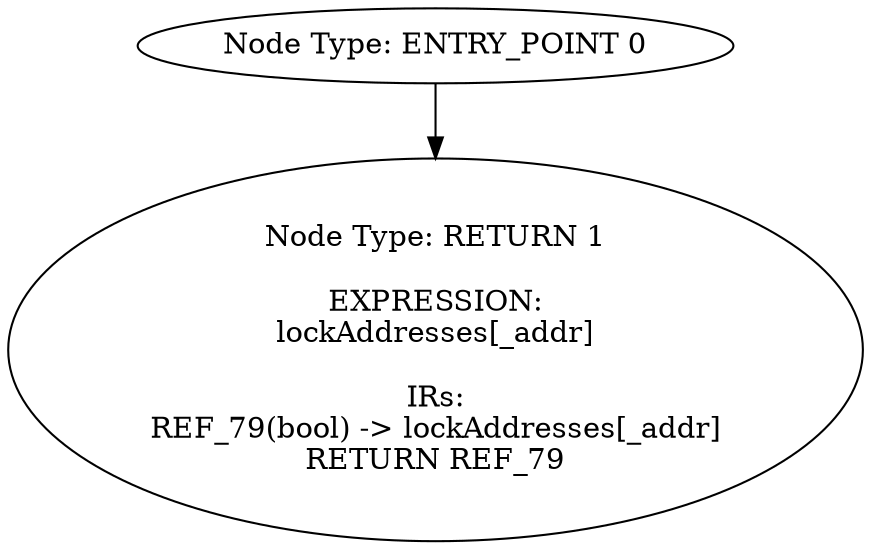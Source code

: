 digraph{
0[label="Node Type: ENTRY_POINT 0
"];
0->1;
1[label="Node Type: RETURN 1

EXPRESSION:
lockAddresses[_addr]

IRs:
REF_79(bool) -> lockAddresses[_addr]
RETURN REF_79"];
}
